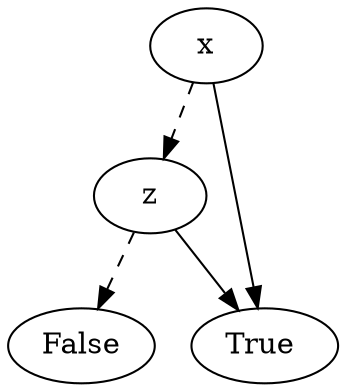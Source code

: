 digraph{
    graph [margin=0];1491992006640[label=x]1491992008560[label="z"]
1491992006640 -> 1491992008560  [style=dashed]
1491992004560[label="False"]
1491992008560 -> 1491992004560 [style=dashed]
1491992002800[label="True "]
1491992008560 -> 1491992002800
1491992002800[label="True "]
1491992006640 -> 1491992002800
}